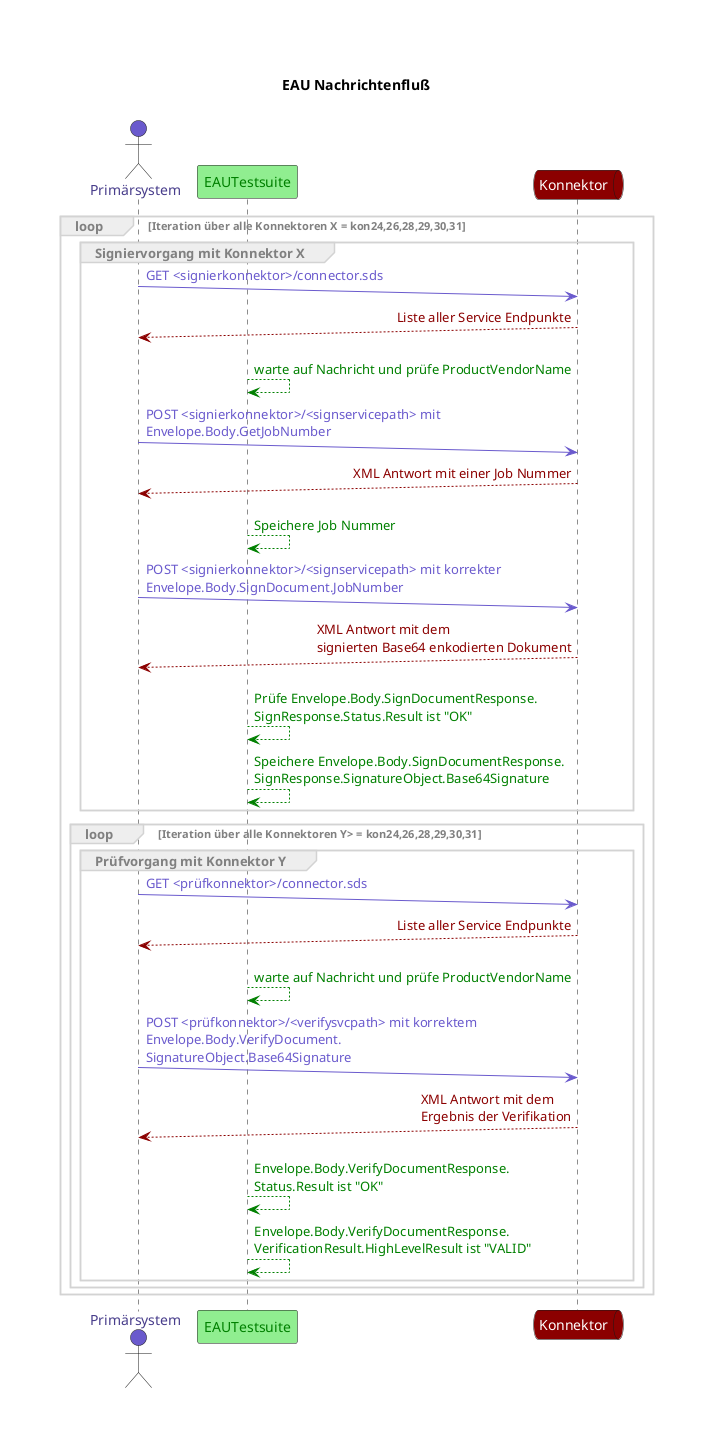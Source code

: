 @startuml


skinparam useBetaStyle true
skinparam sequenceMessageAlign direction
<style>
    margin 50
  }
  title {
    margin 20
  }
  sequenceDiagram {
    .ts {
      FontColor green
      LineColor green
    }
    .req {
        FontColor slateblue
        LineColor slateblue
    }
    .res {
        FontColor darkred
        LineColor darkred
    }
    participant {
        BackgroundColor lightgreen
        FontColor green
    }
    actor {
        BackgroundColor slateblue
        FontColor darkslateblue
    }
    queue {
        BackgroundColor darkred
        FontColor white
    }
  }
</style>

skinparam SequenceGroup {
  BorderColor lightgray
  FontColor gray
  HeaderFontColor gray
}

title: EAU Nachrichtenfluß

actor Primärsystem as ps order 10
participant EAUTestsuite as ts order 20
queue Konnektor as kon order 30

loop Iteration über alle Konnektoren X = kon24,26,28,29,30,31
    group Signiervorgang mit Konnektor X
    ps ->(10) kon <<req>> : GET <signierkonnektor>/connector.sds
    kon -->(10) ps <<res>> : Liste aller Service Endpunkte
    ts --> ts <<ts>> : warte auf Nachricht und prüfe ProductVendorName

    ps ->(10) kon <<req>> : POST <signierkonnektor>/<signservicepath> mit \nEnvelope.Body.GetJobNumber
    kon -->(10) ps <<res>> : XML Antwort mit einer Job Nummer
    ts --> ts <<ts>> : Speichere Job Nummer

    ps ->(10) kon <<req>> : POST <signierkonnektor>/<signservicepath> mit korrekter \nEnvelope.Body.SignDocument.JobNumber
    kon -->(10) ps <<res>> : XML Antwort mit dem\nsignierten Base64 enkodierten Dokument
    ts --> ts <<ts>> : Prüfe Envelope.Body.SignDocumentResponse.\nSignResponse.Status.Result ist "OK"
    ts --> ts <<ts>> : Speichere Envelope.Body.SignDocumentResponse.\nSignResponse.SignatureObject.Base64Signature
    end

    loop Iteration über alle Konnektoren Y> = kon24,26,28,29,30,31
        group Prüfvorgang mit Konnektor Y
            ps ->(10) kon <<req>> : GET <prüfkonnektor>/connector.sds
            kon -->(10) ps <<res>> : Liste aller Service Endpunkte
            ts --> ts <<ts>> : warte auf Nachricht und prüfe ProductVendorName
            ps ->(10) kon <<req>> : POST <prüfkonnektor>/<verifysvcpath> mit korrektem \nEnvelope.Body.VerifyDocument.\nSignatureObject.Base64Signature
            kon -->(10) ps <<res>> : XML Antwort mit dem\nErgebnis der Verifikation
            ts --> ts <<ts>> : Envelope.Body.VerifyDocumentResponse.\nStatus.Result ist "OK"
            ts --> ts <<ts>> : Envelope.Body.VerifyDocumentResponse.\nVerificationResult.HighLevelResult ist "VALID"
        end
    end
end
@enduml
